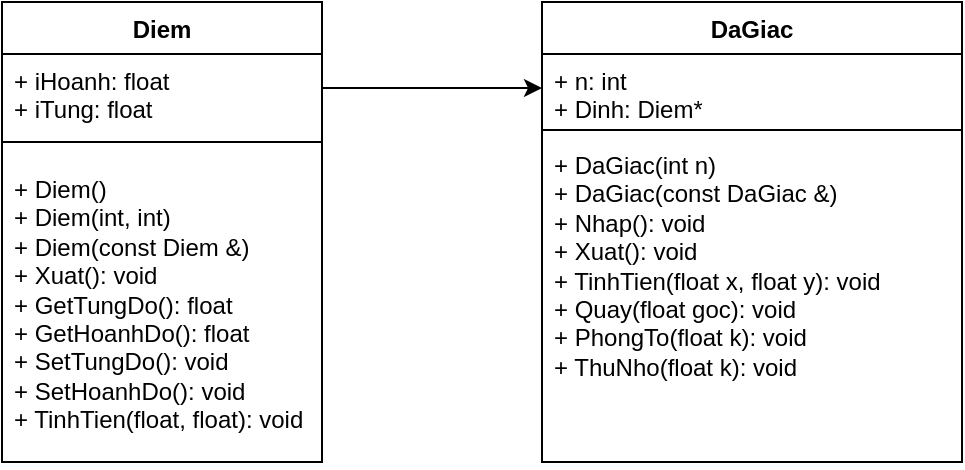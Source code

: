 <mxfile version="24.7.17">
  <diagram name="Page-1" id="mAjtOwHos-YVzbYe16F_">
    <mxGraphModel dx="1036" dy="654" grid="1" gridSize="10" guides="1" tooltips="1" connect="1" arrows="1" fold="1" page="1" pageScale="1" pageWidth="850" pageHeight="1100" math="0" shadow="0">
      <root>
        <mxCell id="0" />
        <mxCell id="1" parent="0" />
        <mxCell id="T57yJgtLd-PgPbL6ISV8-1" value="Diem" style="swimlane;fontStyle=1;align=center;verticalAlign=top;childLayout=stackLayout;horizontal=1;startSize=26;horizontalStack=0;resizeParent=1;resizeParentMax=0;resizeLast=0;collapsible=1;marginBottom=0;whiteSpace=wrap;html=1;" vertex="1" parent="1">
          <mxGeometry x="210" y="240" width="160" height="230" as="geometry">
            <mxRectangle x="340" y="300" width="70" height="30" as="alternateBounds" />
          </mxGeometry>
        </mxCell>
        <mxCell id="T57yJgtLd-PgPbL6ISV8-2" value="+ iHoanh: float&lt;div&gt;+ iTung: float&lt;/div&gt;" style="text;strokeColor=none;fillColor=none;align=left;verticalAlign=top;spacingLeft=4;spacingRight=4;overflow=hidden;rotatable=0;points=[[0,0.5],[1,0.5]];portConstraint=eastwest;whiteSpace=wrap;html=1;" vertex="1" parent="T57yJgtLd-PgPbL6ISV8-1">
          <mxGeometry y="26" width="160" height="34" as="geometry" />
        </mxCell>
        <mxCell id="T57yJgtLd-PgPbL6ISV8-3" value="" style="line;strokeWidth=1;fillColor=none;align=left;verticalAlign=middle;spacingTop=-1;spacingLeft=3;spacingRight=3;rotatable=0;labelPosition=right;points=[];portConstraint=eastwest;strokeColor=inherit;" vertex="1" parent="T57yJgtLd-PgPbL6ISV8-1">
          <mxGeometry y="60" width="160" height="20" as="geometry" />
        </mxCell>
        <mxCell id="T57yJgtLd-PgPbL6ISV8-4" value="+ Diem()&lt;div&gt;+ Diem(int, int)&lt;/div&gt;&lt;div&gt;+ Diem(const Diem &amp;amp;)&lt;/div&gt;&lt;div&gt;+ Xuat(): void&lt;/div&gt;&lt;div&gt;+ GetTungDo(): float&lt;/div&gt;&lt;div&gt;+ GetHoanhDo(): float&lt;/div&gt;&lt;div&gt;+ SetTungDo(): void&lt;/div&gt;&lt;div&gt;+ SetHoanhDo(): void&lt;/div&gt;&lt;div&gt;+ TinhTien(float, float): void&lt;/div&gt;" style="text;strokeColor=none;fillColor=none;align=left;verticalAlign=top;spacingLeft=4;spacingRight=4;overflow=hidden;rotatable=0;points=[[0,0.5],[1,0.5]];portConstraint=eastwest;whiteSpace=wrap;html=1;" vertex="1" parent="T57yJgtLd-PgPbL6ISV8-1">
          <mxGeometry y="80" width="160" height="150" as="geometry" />
        </mxCell>
        <mxCell id="T57yJgtLd-PgPbL6ISV8-5" value="DaGiac" style="swimlane;fontStyle=1;align=center;verticalAlign=top;childLayout=stackLayout;horizontal=1;startSize=26;horizontalStack=0;resizeParent=1;resizeParentMax=0;resizeLast=0;collapsible=1;marginBottom=0;whiteSpace=wrap;html=1;" vertex="1" parent="1">
          <mxGeometry x="480" y="240" width="210" height="230" as="geometry" />
        </mxCell>
        <mxCell id="T57yJgtLd-PgPbL6ISV8-6" value="+ n: int&lt;div&gt;+ Dinh: Diem*&lt;/div&gt;" style="text;strokeColor=none;fillColor=none;align=left;verticalAlign=top;spacingLeft=4;spacingRight=4;overflow=hidden;rotatable=0;points=[[0,0.5],[1,0.5]];portConstraint=eastwest;whiteSpace=wrap;html=1;" vertex="1" parent="T57yJgtLd-PgPbL6ISV8-5">
          <mxGeometry y="26" width="210" height="34" as="geometry" />
        </mxCell>
        <mxCell id="T57yJgtLd-PgPbL6ISV8-7" value="" style="line;strokeWidth=1;fillColor=none;align=left;verticalAlign=middle;spacingTop=-1;spacingLeft=3;spacingRight=3;rotatable=0;labelPosition=right;points=[];portConstraint=eastwest;strokeColor=inherit;" vertex="1" parent="T57yJgtLd-PgPbL6ISV8-5">
          <mxGeometry y="60" width="210" height="8" as="geometry" />
        </mxCell>
        <mxCell id="T57yJgtLd-PgPbL6ISV8-8" value="&lt;div&gt;+ DaGiac(int n)&lt;br&gt;+ DaGiac(const DaGiac &amp;amp;)&lt;br&gt;+ Nhap(): void&lt;br&gt;+ Xuat(): void&lt;br&gt;+ TinhTien(float x, float y): void&lt;br&gt;+ Quay(float goc): void&lt;br&gt;+ PhongTo(float k): void&lt;br&gt;+ ThuNho(float k): void&lt;br&gt;&lt;/div&gt;" style="text;strokeColor=none;fillColor=none;align=left;verticalAlign=top;spacingLeft=4;spacingRight=4;overflow=hidden;rotatable=0;points=[[0,0.5],[1,0.5]];portConstraint=eastwest;whiteSpace=wrap;html=1;" vertex="1" parent="T57yJgtLd-PgPbL6ISV8-5">
          <mxGeometry y="68" width="210" height="162" as="geometry" />
        </mxCell>
        <mxCell id="T57yJgtLd-PgPbL6ISV8-18" style="edgeStyle=orthogonalEdgeStyle;rounded=0;orthogonalLoop=1;jettySize=auto;html=1;exitX=1;exitY=0.5;exitDx=0;exitDy=0;entryX=0;entryY=0.5;entryDx=0;entryDy=0;" edge="1" parent="1" source="T57yJgtLd-PgPbL6ISV8-2" target="T57yJgtLd-PgPbL6ISV8-6">
          <mxGeometry relative="1" as="geometry" />
        </mxCell>
      </root>
    </mxGraphModel>
  </diagram>
</mxfile>
